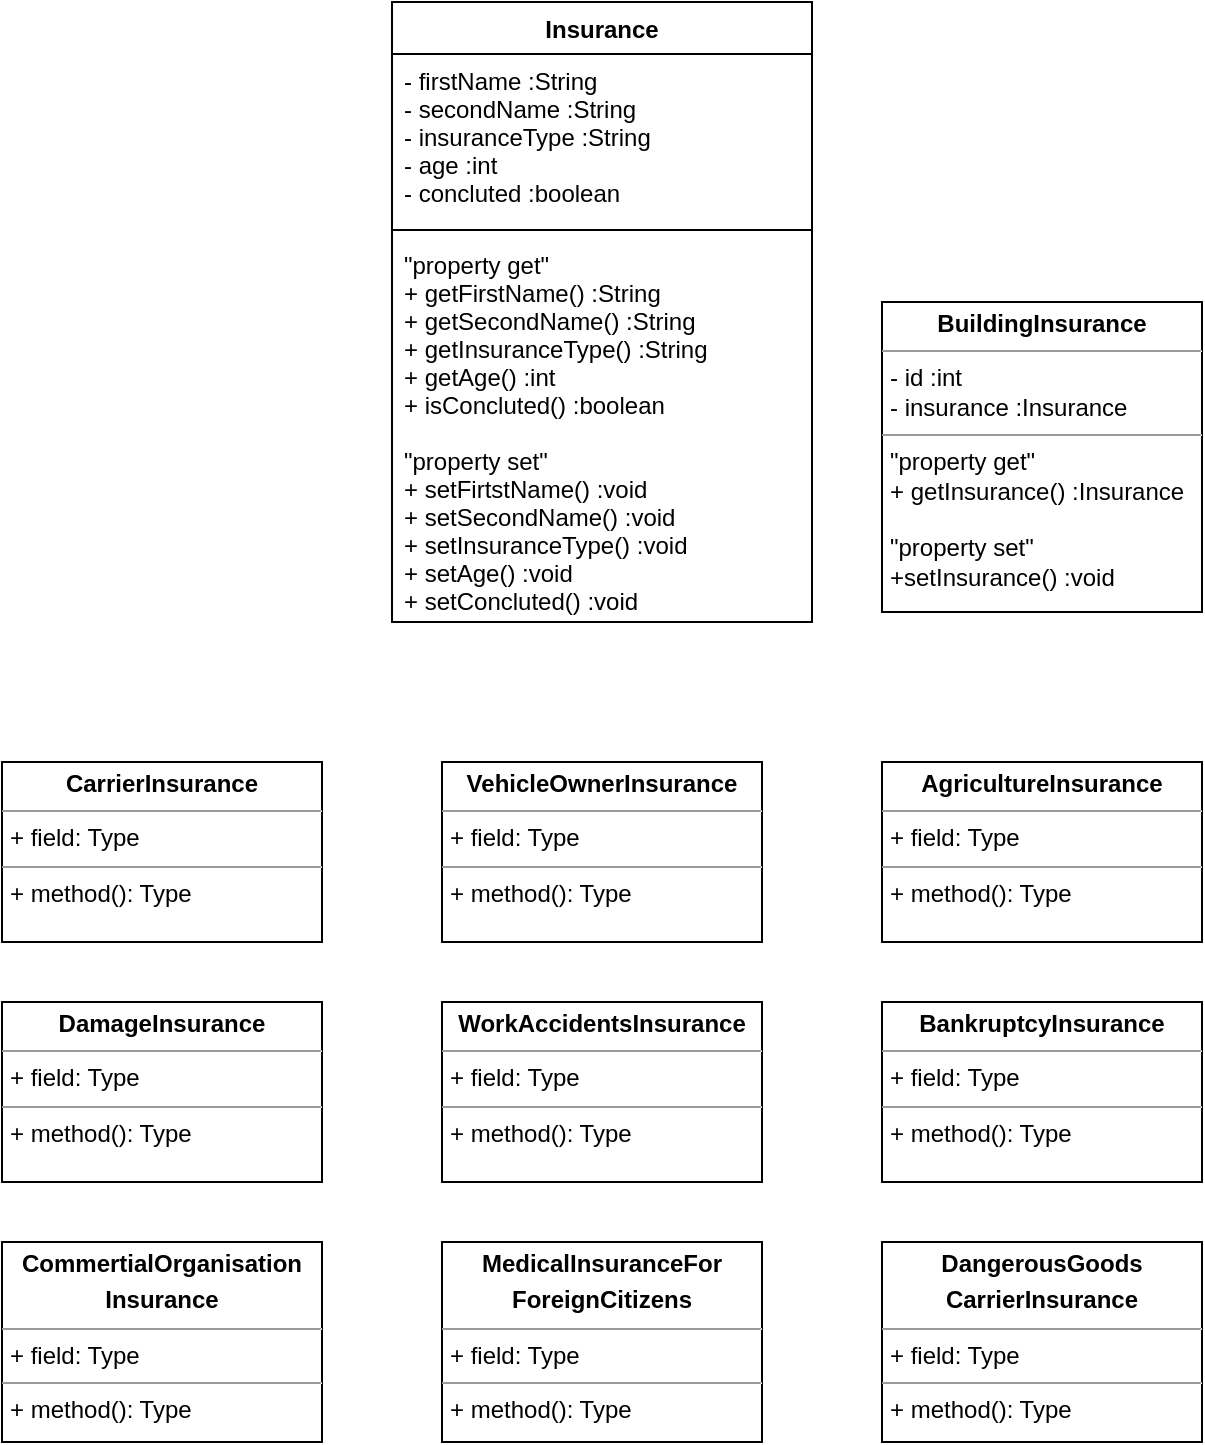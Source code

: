 <mxfile version="16.0.0" type="github">
  <diagram id="C5RBs43oDa-KdzZeNtuy" name="Page-1">
    <mxGraphModel dx="1829" dy="896" grid="1" gridSize="10" guides="1" tooltips="1" connect="1" arrows="1" fold="1" page="1" pageScale="1" pageWidth="827" pageHeight="1169" math="0" shadow="0">
      <root>
        <mxCell id="WIyWlLk6GJQsqaUBKTNV-0" />
        <mxCell id="WIyWlLk6GJQsqaUBKTNV-1" parent="WIyWlLk6GJQsqaUBKTNV-0" />
        <mxCell id="QrEym0cReETn91P5d-M8-0" value="Insurance" style="swimlane;fontStyle=1;align=center;verticalAlign=top;childLayout=stackLayout;horizontal=1;startSize=26;horizontalStack=0;resizeParent=1;resizeParentMax=0;resizeLast=0;collapsible=1;marginBottom=0;" vertex="1" parent="WIyWlLk6GJQsqaUBKTNV-1">
          <mxGeometry x="285" y="90" width="210" height="310" as="geometry" />
        </mxCell>
        <mxCell id="QrEym0cReETn91P5d-M8-1" value="- firstName :String&#xa;- secondName :String&#xa;- insuranceType :String&#xa;- age :int&#xa;- concluted :boolean&#xa;" style="text;strokeColor=none;fillColor=none;align=left;verticalAlign=top;spacingLeft=4;spacingRight=4;overflow=hidden;rotatable=0;points=[[0,0.5],[1,0.5]];portConstraint=eastwest;" vertex="1" parent="QrEym0cReETn91P5d-M8-0">
          <mxGeometry y="26" width="210" height="84" as="geometry" />
        </mxCell>
        <mxCell id="QrEym0cReETn91P5d-M8-2" value="" style="line;strokeWidth=1;fillColor=none;align=left;verticalAlign=middle;spacingTop=-1;spacingLeft=3;spacingRight=3;rotatable=0;labelPosition=right;points=[];portConstraint=eastwest;" vertex="1" parent="QrEym0cReETn91P5d-M8-0">
          <mxGeometry y="110" width="210" height="8" as="geometry" />
        </mxCell>
        <mxCell id="QrEym0cReETn91P5d-M8-3" value="&quot;property get&quot;&#xa;+ getFirstName() :String&#xa;+ getSecondName() :String&#xa;+ getInsuranceType() :String&#xa;+ getAge() :int&#xa;+ isConcluted() :boolean&#xa;&#xa;&quot;property set&quot;&#xa;+ setFirtstName() :void&#xa;+ setSecondName() :void&#xa;+ setInsuranceType() :void&#xa;+ setAge() :void&#xa;+ setConcluted() :void&#xa;" style="text;strokeColor=none;fillColor=none;align=left;verticalAlign=top;spacingLeft=4;spacingRight=4;overflow=hidden;rotatable=0;points=[[0,0.5],[1,0.5]];portConstraint=eastwest;" vertex="1" parent="QrEym0cReETn91P5d-M8-0">
          <mxGeometry y="118" width="210" height="192" as="geometry" />
        </mxCell>
        <mxCell id="QrEym0cReETn91P5d-M8-4" value="&lt;p style=&quot;margin: 0px ; margin-top: 4px ; text-align: center&quot;&gt;&lt;b&gt;BuildingInsurance&lt;/b&gt;&lt;/p&gt;&lt;hr size=&quot;1&quot;&gt;&lt;p style=&quot;margin: 0px ; margin-left: 4px&quot;&gt;- id :int&lt;/p&gt;&lt;p style=&quot;margin: 0px ; margin-left: 4px&quot;&gt;- insurance :Insurance&lt;/p&gt;&lt;hr size=&quot;1&quot;&gt;&lt;p style=&quot;margin: 0px ; margin-left: 4px&quot;&gt;&quot;property get&quot;&lt;/p&gt;&lt;p style=&quot;margin: 0px ; margin-left: 4px&quot;&gt;+ getInsurance() :Insurance&lt;/p&gt;&lt;p style=&quot;margin: 0px ; margin-left: 4px&quot;&gt;&lt;br&gt;&lt;/p&gt;&lt;p style=&quot;margin: 0px ; margin-left: 4px&quot;&gt;&quot;property set&quot;&lt;/p&gt;&lt;p style=&quot;margin: 0px ; margin-left: 4px&quot;&gt;+setInsurance() :void&lt;/p&gt;" style="verticalAlign=top;align=left;overflow=fill;fontSize=12;fontFamily=Helvetica;html=1;" vertex="1" parent="WIyWlLk6GJQsqaUBKTNV-1">
          <mxGeometry x="530" y="240" width="160" height="155" as="geometry" />
        </mxCell>
        <mxCell id="QrEym0cReETn91P5d-M8-5" value="&lt;p style=&quot;margin: 0px ; margin-top: 4px ; text-align: center&quot;&gt;&lt;b&gt;VehicleOwnerInsurance&lt;/b&gt;&lt;/p&gt;&lt;hr size=&quot;1&quot;&gt;&lt;p style=&quot;margin: 0px ; margin-left: 4px&quot;&gt;+ field: Type&lt;/p&gt;&lt;hr size=&quot;1&quot;&gt;&lt;p style=&quot;margin: 0px ; margin-left: 4px&quot;&gt;+ method(): Type&lt;/p&gt;" style="verticalAlign=top;align=left;overflow=fill;fontSize=12;fontFamily=Helvetica;html=1;" vertex="1" parent="WIyWlLk6GJQsqaUBKTNV-1">
          <mxGeometry x="310" y="470" width="160" height="90" as="geometry" />
        </mxCell>
        <mxCell id="QrEym0cReETn91P5d-M8-6" value="&lt;p style=&quot;margin: 0px ; margin-top: 4px ; text-align: center&quot;&gt;&lt;b&gt;CarrierInsurance&lt;/b&gt;&lt;/p&gt;&lt;hr size=&quot;1&quot;&gt;&lt;p style=&quot;margin: 0px ; margin-left: 4px&quot;&gt;+ field: Type&lt;/p&gt;&lt;hr size=&quot;1&quot;&gt;&lt;p style=&quot;margin: 0px ; margin-left: 4px&quot;&gt;+ method(): Type&lt;/p&gt;" style="verticalAlign=top;align=left;overflow=fill;fontSize=12;fontFamily=Helvetica;html=1;" vertex="1" parent="WIyWlLk6GJQsqaUBKTNV-1">
          <mxGeometry x="90" y="470" width="160" height="90" as="geometry" />
        </mxCell>
        <mxCell id="QrEym0cReETn91P5d-M8-7" value="&lt;p style=&quot;margin: 0px ; margin-top: 4px ; text-align: center&quot;&gt;&lt;b&gt;MedicalInsuranceFor&lt;/b&gt;&lt;/p&gt;&lt;p style=&quot;margin: 0px ; margin-top: 4px ; text-align: center&quot;&gt;&lt;b&gt;ForeignCitizens&lt;/b&gt;&lt;/p&gt;&lt;hr size=&quot;1&quot;&gt;&lt;p style=&quot;margin: 0px ; margin-left: 4px&quot;&gt;+ field: Type&lt;/p&gt;&lt;hr size=&quot;1&quot;&gt;&lt;p style=&quot;margin: 0px ; margin-left: 4px&quot;&gt;+ method(): Type&lt;/p&gt;" style="verticalAlign=top;align=left;overflow=fill;fontSize=12;fontFamily=Helvetica;html=1;" vertex="1" parent="WIyWlLk6GJQsqaUBKTNV-1">
          <mxGeometry x="310" y="710" width="160" height="100" as="geometry" />
        </mxCell>
        <mxCell id="QrEym0cReETn91P5d-M8-8" value="&lt;p style=&quot;margin: 0px ; margin-top: 4px ; text-align: center&quot;&gt;&lt;b&gt;CommertialOrganisation&lt;/b&gt;&lt;/p&gt;&lt;p style=&quot;margin: 0px ; margin-top: 4px ; text-align: center&quot;&gt;&lt;b&gt;Insurance&lt;/b&gt;&lt;/p&gt;&lt;hr size=&quot;1&quot;&gt;&lt;p style=&quot;margin: 0px ; margin-left: 4px&quot;&gt;+ field: Type&lt;/p&gt;&lt;hr size=&quot;1&quot;&gt;&lt;p style=&quot;margin: 0px ; margin-left: 4px&quot;&gt;+ method(): Type&lt;/p&gt;" style="verticalAlign=top;align=left;overflow=fill;fontSize=12;fontFamily=Helvetica;html=1;" vertex="1" parent="WIyWlLk6GJQsqaUBKTNV-1">
          <mxGeometry x="90" y="710" width="160" height="100" as="geometry" />
        </mxCell>
        <mxCell id="QrEym0cReETn91P5d-M8-9" value="&lt;p style=&quot;margin: 0px ; margin-top: 4px ; text-align: center&quot;&gt;&lt;b&gt;AgricultureInsurance&lt;/b&gt;&lt;/p&gt;&lt;hr size=&quot;1&quot;&gt;&lt;p style=&quot;margin: 0px ; margin-left: 4px&quot;&gt;+ field: Type&lt;/p&gt;&lt;hr size=&quot;1&quot;&gt;&lt;p style=&quot;margin: 0px ; margin-left: 4px&quot;&gt;+ method(): Type&lt;/p&gt;" style="verticalAlign=top;align=left;overflow=fill;fontSize=12;fontFamily=Helvetica;html=1;" vertex="1" parent="WIyWlLk6GJQsqaUBKTNV-1">
          <mxGeometry x="530" y="470" width="160" height="90" as="geometry" />
        </mxCell>
        <mxCell id="QrEym0cReETn91P5d-M8-10" value="&lt;p style=&quot;margin: 0px ; margin-top: 4px ; text-align: center&quot;&gt;&lt;b&gt;DamageInsurance&lt;/b&gt;&lt;/p&gt;&lt;hr size=&quot;1&quot;&gt;&lt;p style=&quot;margin: 0px ; margin-left: 4px&quot;&gt;+ field: Type&lt;/p&gt;&lt;hr size=&quot;1&quot;&gt;&lt;p style=&quot;margin: 0px ; margin-left: 4px&quot;&gt;+ method(): Type&lt;/p&gt;" style="verticalAlign=top;align=left;overflow=fill;fontSize=12;fontFamily=Helvetica;html=1;" vertex="1" parent="WIyWlLk6GJQsqaUBKTNV-1">
          <mxGeometry x="90" y="590" width="160" height="90" as="geometry" />
        </mxCell>
        <mxCell id="QrEym0cReETn91P5d-M8-11" value="&lt;p style=&quot;margin: 0px ; margin-top: 4px ; text-align: center&quot;&gt;&lt;b&gt;BankruptcyInsurance&lt;/b&gt;&lt;/p&gt;&lt;hr size=&quot;1&quot;&gt;&lt;p style=&quot;margin: 0px ; margin-left: 4px&quot;&gt;+ field: Type&lt;/p&gt;&lt;hr size=&quot;1&quot;&gt;&lt;p style=&quot;margin: 0px ; margin-left: 4px&quot;&gt;+ method(): Type&lt;/p&gt;" style="verticalAlign=top;align=left;overflow=fill;fontSize=12;fontFamily=Helvetica;html=1;" vertex="1" parent="WIyWlLk6GJQsqaUBKTNV-1">
          <mxGeometry x="530" y="590" width="160" height="90" as="geometry" />
        </mxCell>
        <mxCell id="QrEym0cReETn91P5d-M8-12" value="&lt;p style=&quot;margin: 0px ; margin-top: 4px ; text-align: center&quot;&gt;&lt;b&gt;WorkAccidentsInsurance&lt;/b&gt;&lt;/p&gt;&lt;hr size=&quot;1&quot;&gt;&lt;p style=&quot;margin: 0px ; margin-left: 4px&quot;&gt;+ field: Type&lt;/p&gt;&lt;hr size=&quot;1&quot;&gt;&lt;p style=&quot;margin: 0px ; margin-left: 4px&quot;&gt;+ method(): Type&lt;/p&gt;" style="verticalAlign=top;align=left;overflow=fill;fontSize=12;fontFamily=Helvetica;html=1;" vertex="1" parent="WIyWlLk6GJQsqaUBKTNV-1">
          <mxGeometry x="310" y="590" width="160" height="90" as="geometry" />
        </mxCell>
        <mxCell id="QrEym0cReETn91P5d-M8-13" value="&lt;p style=&quot;margin: 0px ; margin-top: 4px ; text-align: center&quot;&gt;&lt;b&gt;DangerousGoods&lt;/b&gt;&lt;/p&gt;&lt;p style=&quot;margin: 0px ; margin-top: 4px ; text-align: center&quot;&gt;&lt;b&gt;CarrierInsurance&lt;/b&gt;&lt;/p&gt;&lt;hr size=&quot;1&quot;&gt;&lt;p style=&quot;margin: 0px ; margin-left: 4px&quot;&gt;+ field: Type&lt;/p&gt;&lt;hr size=&quot;1&quot;&gt;&lt;p style=&quot;margin: 0px ; margin-left: 4px&quot;&gt;+ method(): Type&lt;/p&gt;" style="verticalAlign=top;align=left;overflow=fill;fontSize=12;fontFamily=Helvetica;html=1;" vertex="1" parent="WIyWlLk6GJQsqaUBKTNV-1">
          <mxGeometry x="530" y="710" width="160" height="100" as="geometry" />
        </mxCell>
      </root>
    </mxGraphModel>
  </diagram>
</mxfile>
